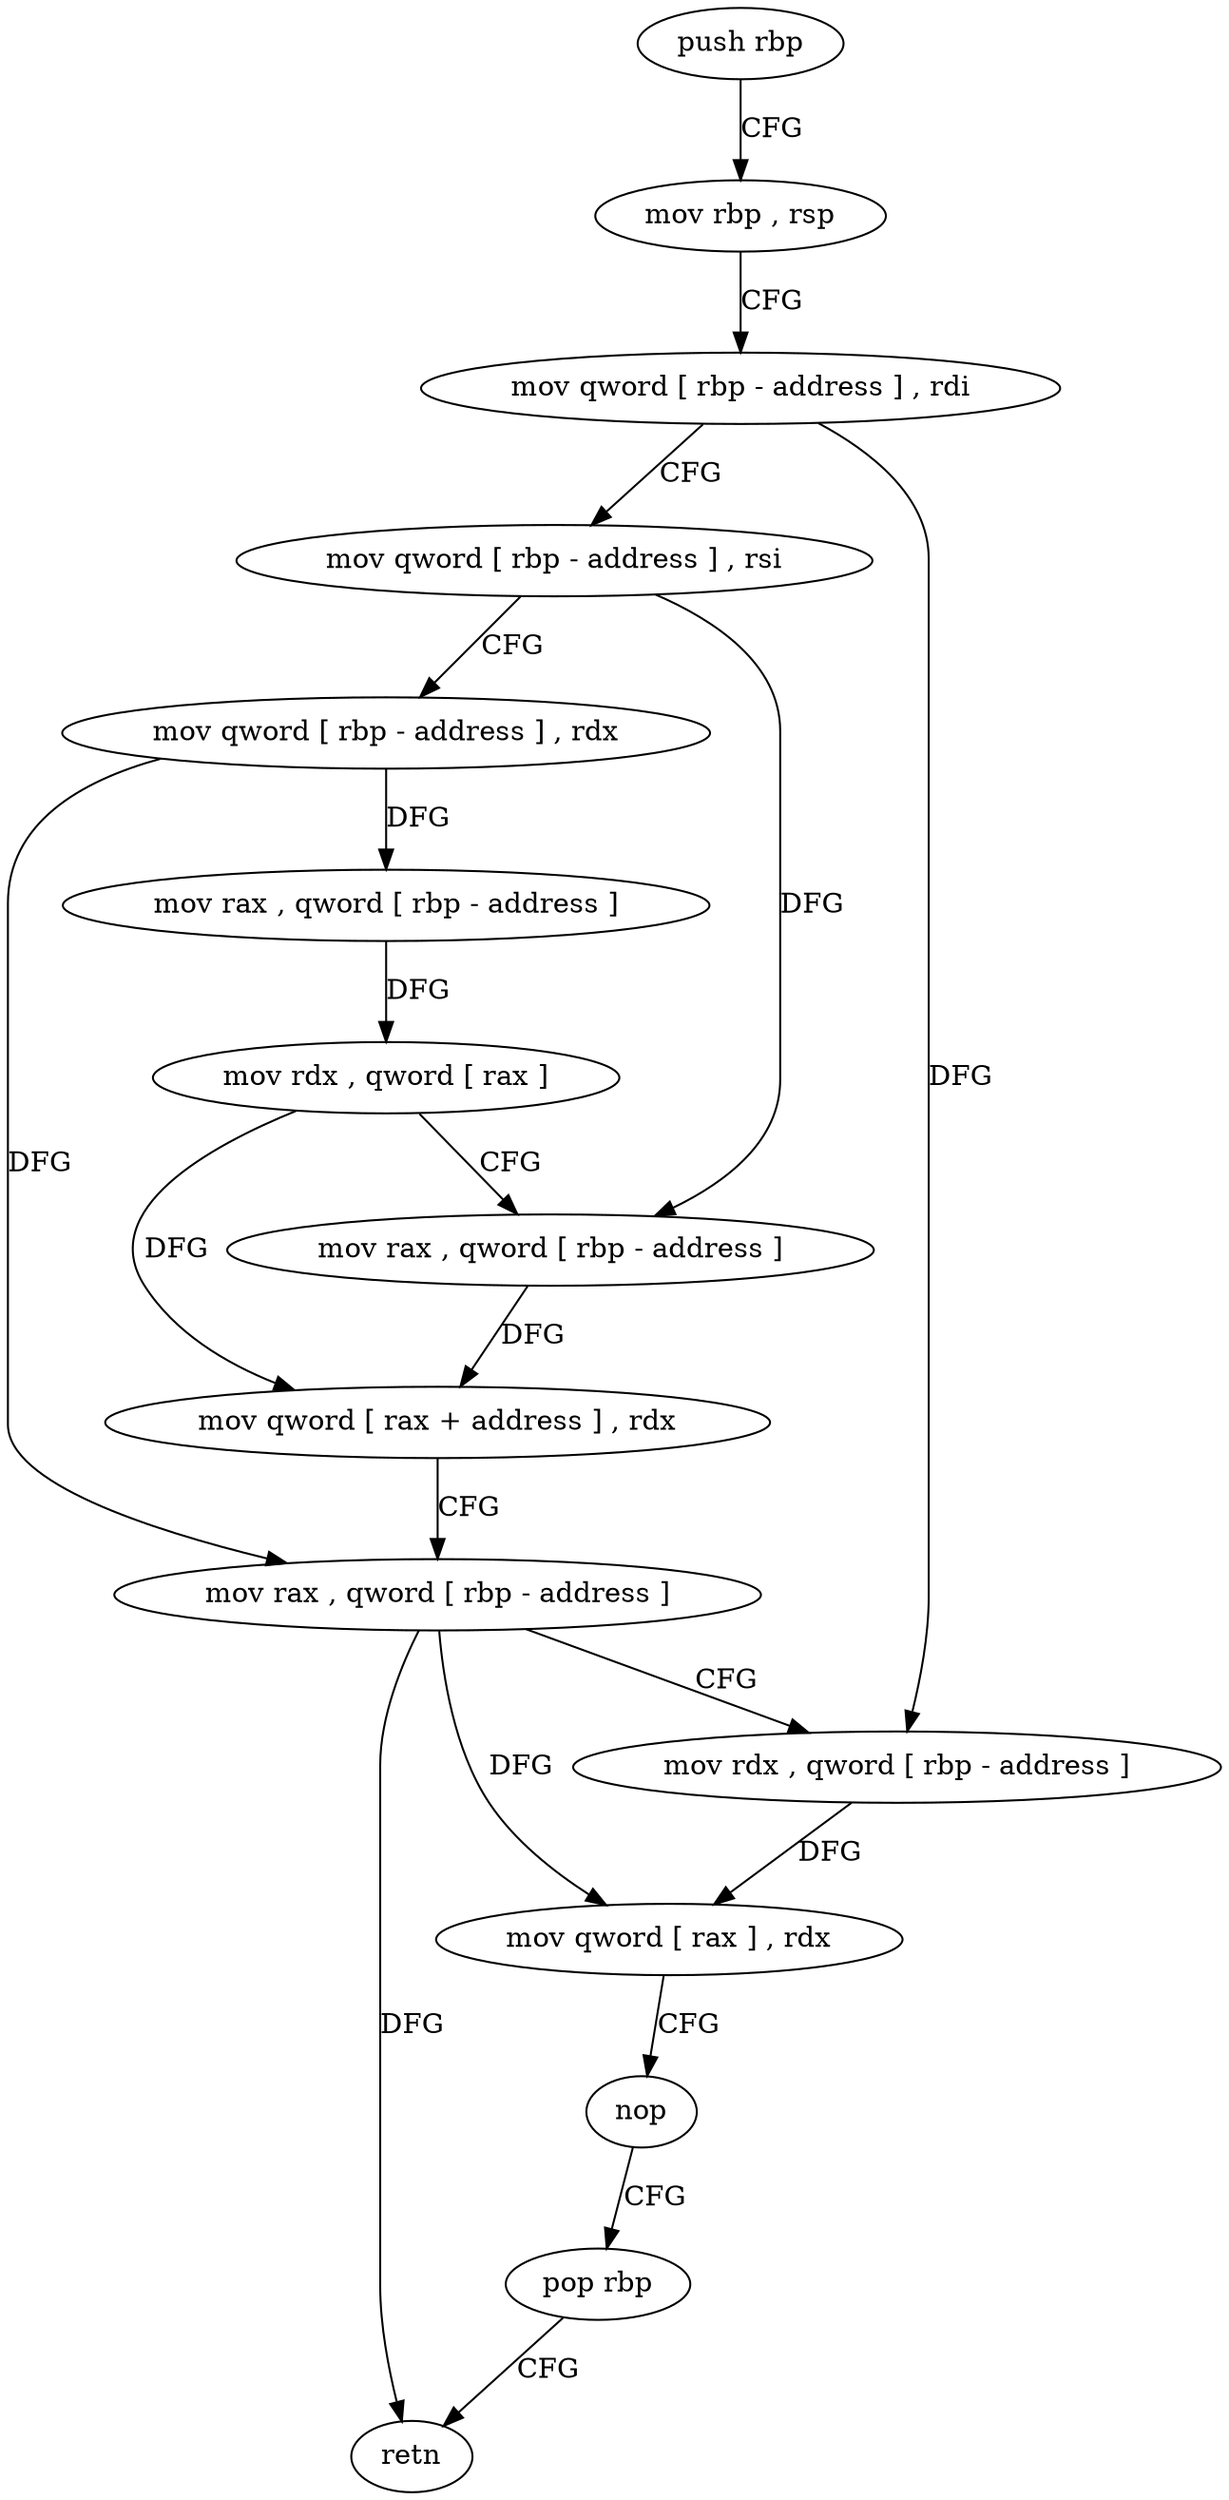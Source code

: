 digraph "func" {
"4230816" [label = "push rbp" ]
"4230817" [label = "mov rbp , rsp" ]
"4230820" [label = "mov qword [ rbp - address ] , rdi" ]
"4230824" [label = "mov qword [ rbp - address ] , rsi" ]
"4230828" [label = "mov qword [ rbp - address ] , rdx" ]
"4230832" [label = "mov rax , qword [ rbp - address ]" ]
"4230836" [label = "mov rdx , qword [ rax ]" ]
"4230839" [label = "mov rax , qword [ rbp - address ]" ]
"4230843" [label = "mov qword [ rax + address ] , rdx" ]
"4230850" [label = "mov rax , qword [ rbp - address ]" ]
"4230854" [label = "mov rdx , qword [ rbp - address ]" ]
"4230858" [label = "mov qword [ rax ] , rdx" ]
"4230861" [label = "nop" ]
"4230862" [label = "pop rbp" ]
"4230863" [label = "retn" ]
"4230816" -> "4230817" [ label = "CFG" ]
"4230817" -> "4230820" [ label = "CFG" ]
"4230820" -> "4230824" [ label = "CFG" ]
"4230820" -> "4230854" [ label = "DFG" ]
"4230824" -> "4230828" [ label = "CFG" ]
"4230824" -> "4230839" [ label = "DFG" ]
"4230828" -> "4230832" [ label = "DFG" ]
"4230828" -> "4230850" [ label = "DFG" ]
"4230832" -> "4230836" [ label = "DFG" ]
"4230836" -> "4230839" [ label = "CFG" ]
"4230836" -> "4230843" [ label = "DFG" ]
"4230839" -> "4230843" [ label = "DFG" ]
"4230843" -> "4230850" [ label = "CFG" ]
"4230850" -> "4230854" [ label = "CFG" ]
"4230850" -> "4230858" [ label = "DFG" ]
"4230850" -> "4230863" [ label = "DFG" ]
"4230854" -> "4230858" [ label = "DFG" ]
"4230858" -> "4230861" [ label = "CFG" ]
"4230861" -> "4230862" [ label = "CFG" ]
"4230862" -> "4230863" [ label = "CFG" ]
}
